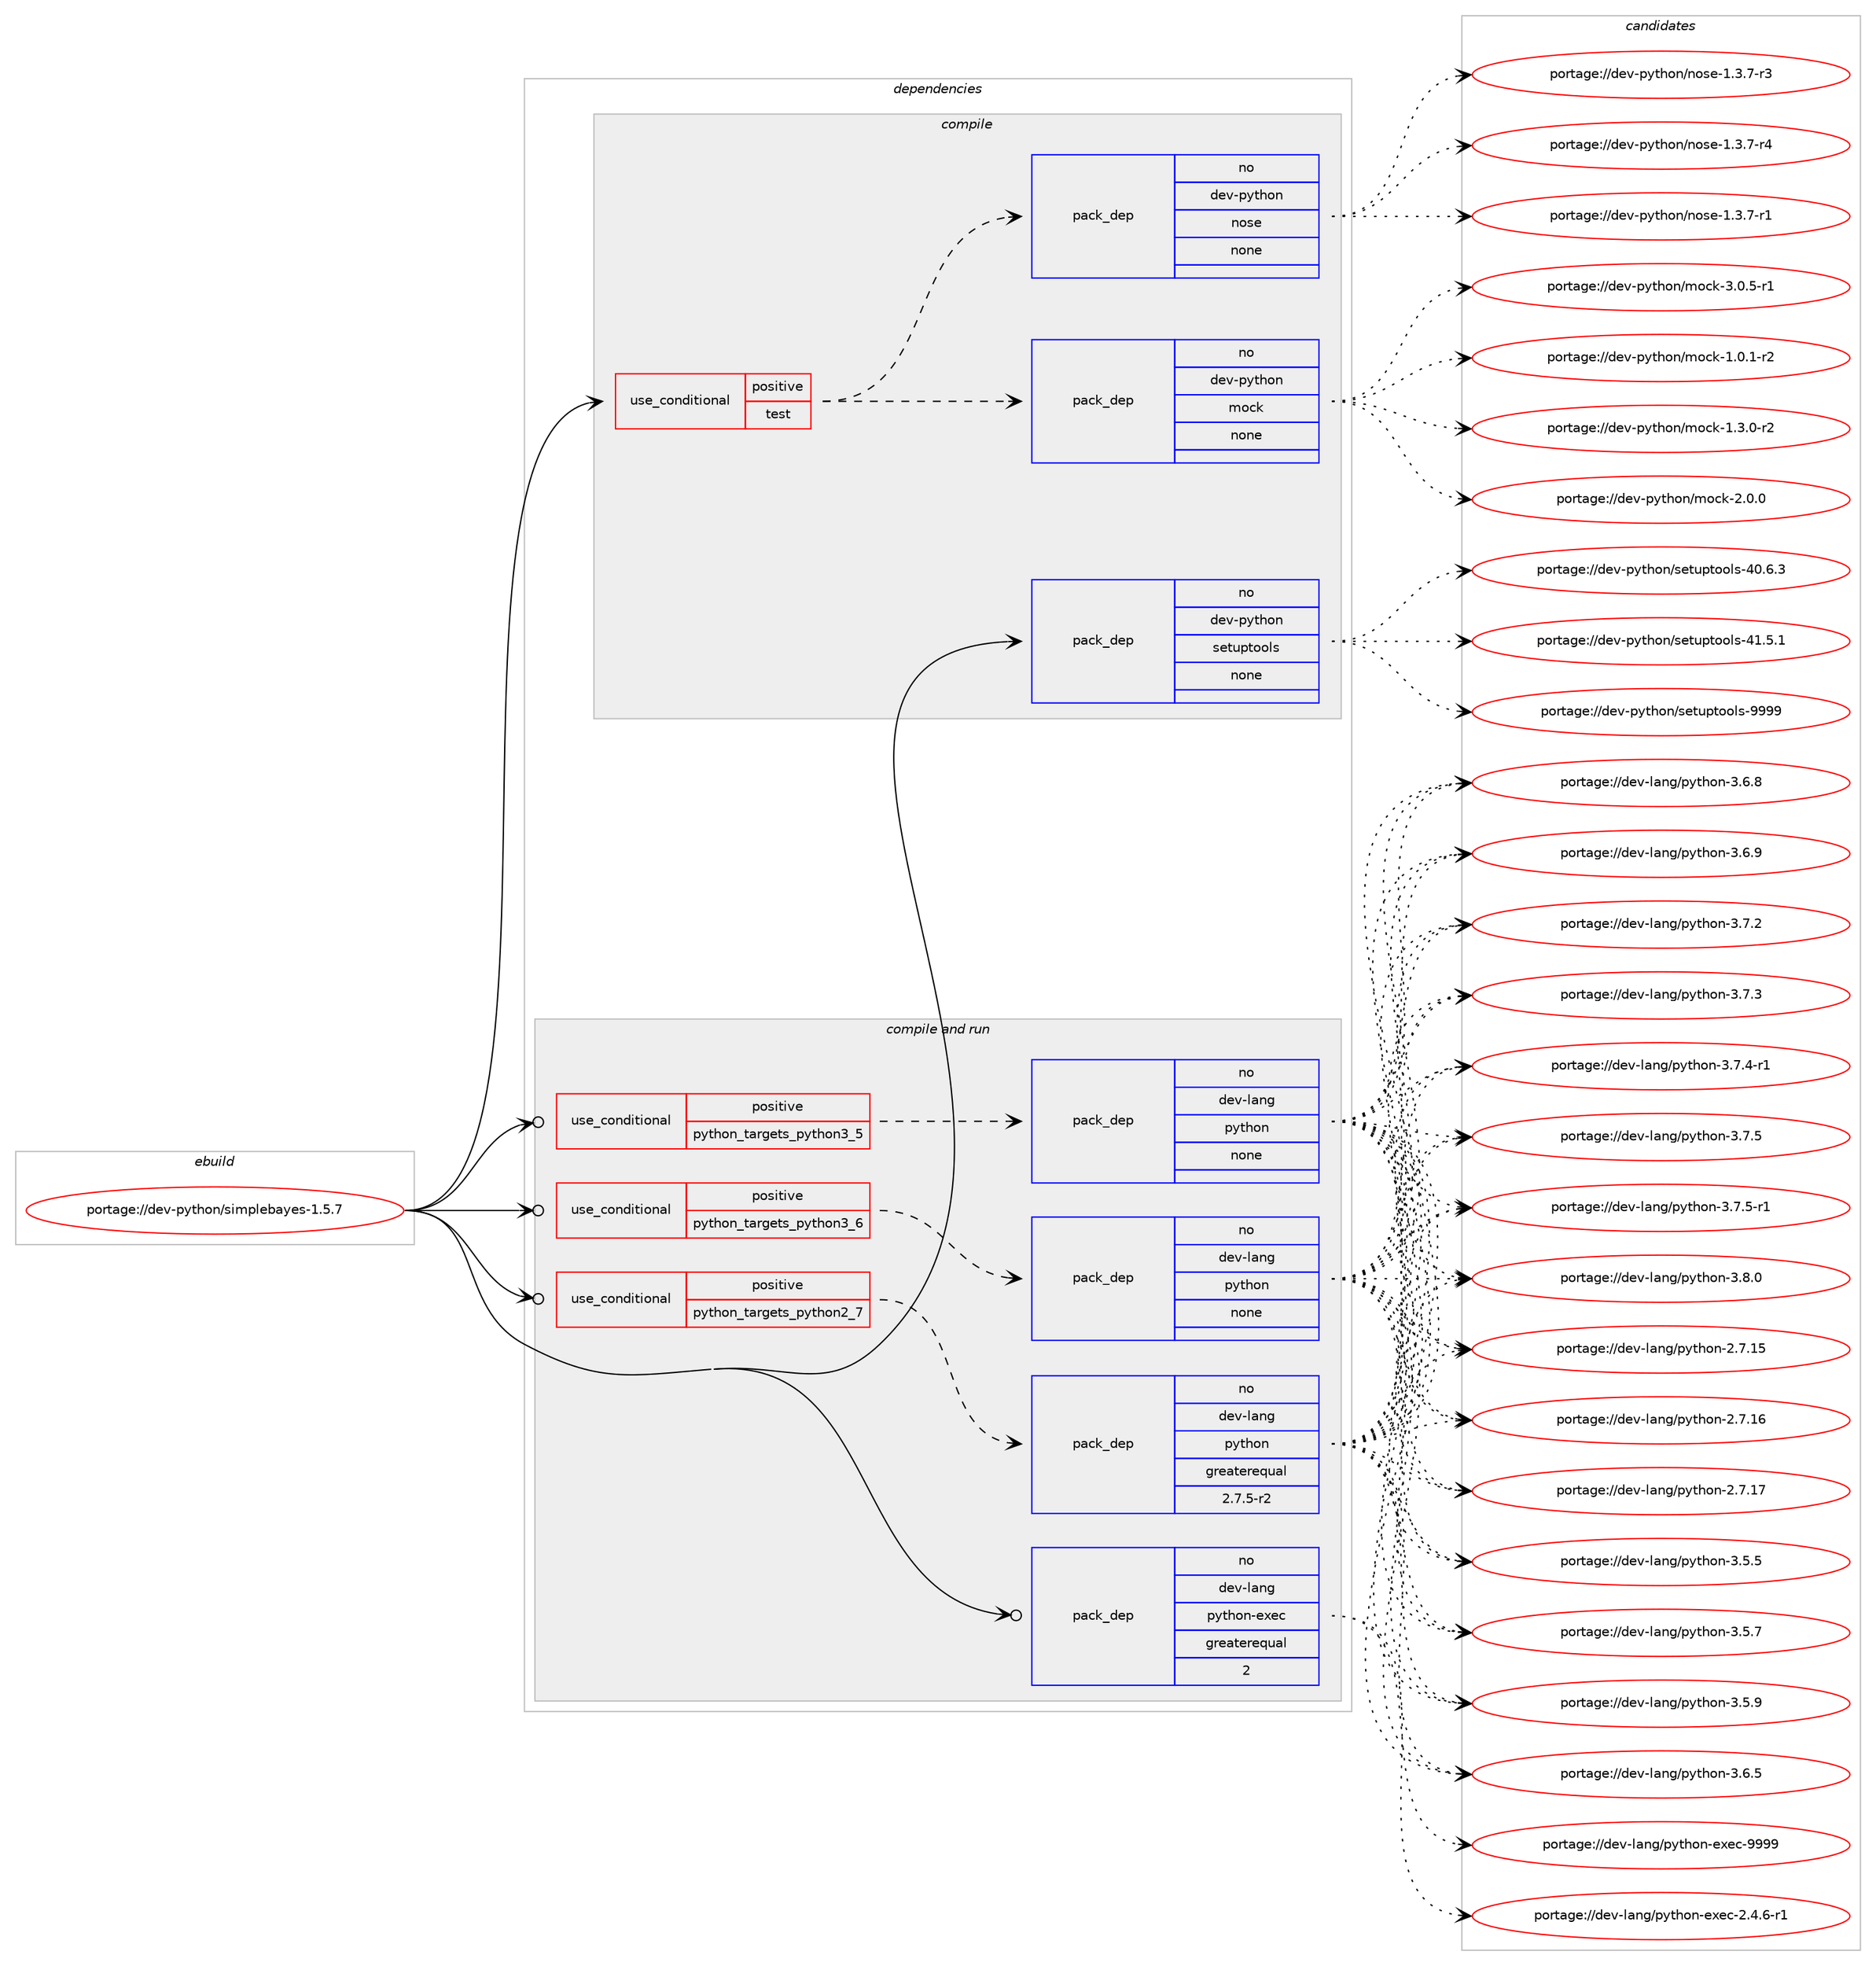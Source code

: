 digraph prolog {

# *************
# Graph options
# *************

newrank=true;
concentrate=true;
compound=true;
graph [rankdir=LR,fontname=Helvetica,fontsize=10,ranksep=1.5];#, ranksep=2.5, nodesep=0.2];
edge  [arrowhead=vee];
node  [fontname=Helvetica,fontsize=10];

# **********
# The ebuild
# **********

subgraph cluster_leftcol {
color=gray;
rank=same;
label=<<i>ebuild</i>>;
id [label="portage://dev-python/simplebayes-1.5.7", color=red, width=4, href="../dev-python/simplebayes-1.5.7.svg"];
}

# ****************
# The dependencies
# ****************

subgraph cluster_midcol {
color=gray;
label=<<i>dependencies</i>>;
subgraph cluster_compile {
fillcolor="#eeeeee";
style=filled;
label=<<i>compile</i>>;
subgraph cond38626 {
dependency172171 [label=<<TABLE BORDER="0" CELLBORDER="1" CELLSPACING="0" CELLPADDING="4"><TR><TD ROWSPAN="3" CELLPADDING="10">use_conditional</TD></TR><TR><TD>positive</TD></TR><TR><TD>test</TD></TR></TABLE>>, shape=none, color=red];
subgraph pack130142 {
dependency172172 [label=<<TABLE BORDER="0" CELLBORDER="1" CELLSPACING="0" CELLPADDING="4" WIDTH="220"><TR><TD ROWSPAN="6" CELLPADDING="30">pack_dep</TD></TR><TR><TD WIDTH="110">no</TD></TR><TR><TD>dev-python</TD></TR><TR><TD>mock</TD></TR><TR><TD>none</TD></TR><TR><TD></TD></TR></TABLE>>, shape=none, color=blue];
}
dependency172171:e -> dependency172172:w [weight=20,style="dashed",arrowhead="vee"];
subgraph pack130143 {
dependency172173 [label=<<TABLE BORDER="0" CELLBORDER="1" CELLSPACING="0" CELLPADDING="4" WIDTH="220"><TR><TD ROWSPAN="6" CELLPADDING="30">pack_dep</TD></TR><TR><TD WIDTH="110">no</TD></TR><TR><TD>dev-python</TD></TR><TR><TD>nose</TD></TR><TR><TD>none</TD></TR><TR><TD></TD></TR></TABLE>>, shape=none, color=blue];
}
dependency172171:e -> dependency172173:w [weight=20,style="dashed",arrowhead="vee"];
}
id:e -> dependency172171:w [weight=20,style="solid",arrowhead="vee"];
subgraph pack130144 {
dependency172174 [label=<<TABLE BORDER="0" CELLBORDER="1" CELLSPACING="0" CELLPADDING="4" WIDTH="220"><TR><TD ROWSPAN="6" CELLPADDING="30">pack_dep</TD></TR><TR><TD WIDTH="110">no</TD></TR><TR><TD>dev-python</TD></TR><TR><TD>setuptools</TD></TR><TR><TD>none</TD></TR><TR><TD></TD></TR></TABLE>>, shape=none, color=blue];
}
id:e -> dependency172174:w [weight=20,style="solid",arrowhead="vee"];
}
subgraph cluster_compileandrun {
fillcolor="#eeeeee";
style=filled;
label=<<i>compile and run</i>>;
subgraph cond38627 {
dependency172175 [label=<<TABLE BORDER="0" CELLBORDER="1" CELLSPACING="0" CELLPADDING="4"><TR><TD ROWSPAN="3" CELLPADDING="10">use_conditional</TD></TR><TR><TD>positive</TD></TR><TR><TD>python_targets_python2_7</TD></TR></TABLE>>, shape=none, color=red];
subgraph pack130145 {
dependency172176 [label=<<TABLE BORDER="0" CELLBORDER="1" CELLSPACING="0" CELLPADDING="4" WIDTH="220"><TR><TD ROWSPAN="6" CELLPADDING="30">pack_dep</TD></TR><TR><TD WIDTH="110">no</TD></TR><TR><TD>dev-lang</TD></TR><TR><TD>python</TD></TR><TR><TD>greaterequal</TD></TR><TR><TD>2.7.5-r2</TD></TR></TABLE>>, shape=none, color=blue];
}
dependency172175:e -> dependency172176:w [weight=20,style="dashed",arrowhead="vee"];
}
id:e -> dependency172175:w [weight=20,style="solid",arrowhead="odotvee"];
subgraph cond38628 {
dependency172177 [label=<<TABLE BORDER="0" CELLBORDER="1" CELLSPACING="0" CELLPADDING="4"><TR><TD ROWSPAN="3" CELLPADDING="10">use_conditional</TD></TR><TR><TD>positive</TD></TR><TR><TD>python_targets_python3_5</TD></TR></TABLE>>, shape=none, color=red];
subgraph pack130146 {
dependency172178 [label=<<TABLE BORDER="0" CELLBORDER="1" CELLSPACING="0" CELLPADDING="4" WIDTH="220"><TR><TD ROWSPAN="6" CELLPADDING="30">pack_dep</TD></TR><TR><TD WIDTH="110">no</TD></TR><TR><TD>dev-lang</TD></TR><TR><TD>python</TD></TR><TR><TD>none</TD></TR><TR><TD></TD></TR></TABLE>>, shape=none, color=blue];
}
dependency172177:e -> dependency172178:w [weight=20,style="dashed",arrowhead="vee"];
}
id:e -> dependency172177:w [weight=20,style="solid",arrowhead="odotvee"];
subgraph cond38629 {
dependency172179 [label=<<TABLE BORDER="0" CELLBORDER="1" CELLSPACING="0" CELLPADDING="4"><TR><TD ROWSPAN="3" CELLPADDING="10">use_conditional</TD></TR><TR><TD>positive</TD></TR><TR><TD>python_targets_python3_6</TD></TR></TABLE>>, shape=none, color=red];
subgraph pack130147 {
dependency172180 [label=<<TABLE BORDER="0" CELLBORDER="1" CELLSPACING="0" CELLPADDING="4" WIDTH="220"><TR><TD ROWSPAN="6" CELLPADDING="30">pack_dep</TD></TR><TR><TD WIDTH="110">no</TD></TR><TR><TD>dev-lang</TD></TR><TR><TD>python</TD></TR><TR><TD>none</TD></TR><TR><TD></TD></TR></TABLE>>, shape=none, color=blue];
}
dependency172179:e -> dependency172180:w [weight=20,style="dashed",arrowhead="vee"];
}
id:e -> dependency172179:w [weight=20,style="solid",arrowhead="odotvee"];
subgraph pack130148 {
dependency172181 [label=<<TABLE BORDER="0" CELLBORDER="1" CELLSPACING="0" CELLPADDING="4" WIDTH="220"><TR><TD ROWSPAN="6" CELLPADDING="30">pack_dep</TD></TR><TR><TD WIDTH="110">no</TD></TR><TR><TD>dev-lang</TD></TR><TR><TD>python-exec</TD></TR><TR><TD>greaterequal</TD></TR><TR><TD>2</TD></TR></TABLE>>, shape=none, color=blue];
}
id:e -> dependency172181:w [weight=20,style="solid",arrowhead="odotvee"];
}
subgraph cluster_run {
fillcolor="#eeeeee";
style=filled;
label=<<i>run</i>>;
}
}

# **************
# The candidates
# **************

subgraph cluster_choices {
rank=same;
color=gray;
label=<<i>candidates</i>>;

subgraph choice130142 {
color=black;
nodesep=1;
choiceportage1001011184511212111610411111047109111991074549464846494511450 [label="portage://dev-python/mock-1.0.1-r2", color=red, width=4,href="../dev-python/mock-1.0.1-r2.svg"];
choiceportage1001011184511212111610411111047109111991074549465146484511450 [label="portage://dev-python/mock-1.3.0-r2", color=red, width=4,href="../dev-python/mock-1.3.0-r2.svg"];
choiceportage100101118451121211161041111104710911199107455046484648 [label="portage://dev-python/mock-2.0.0", color=red, width=4,href="../dev-python/mock-2.0.0.svg"];
choiceportage1001011184511212111610411111047109111991074551464846534511449 [label="portage://dev-python/mock-3.0.5-r1", color=red, width=4,href="../dev-python/mock-3.0.5-r1.svg"];
dependency172172:e -> choiceportage1001011184511212111610411111047109111991074549464846494511450:w [style=dotted,weight="100"];
dependency172172:e -> choiceportage1001011184511212111610411111047109111991074549465146484511450:w [style=dotted,weight="100"];
dependency172172:e -> choiceportage100101118451121211161041111104710911199107455046484648:w [style=dotted,weight="100"];
dependency172172:e -> choiceportage1001011184511212111610411111047109111991074551464846534511449:w [style=dotted,weight="100"];
}
subgraph choice130143 {
color=black;
nodesep=1;
choiceportage10010111845112121116104111110471101111151014549465146554511449 [label="portage://dev-python/nose-1.3.7-r1", color=red, width=4,href="../dev-python/nose-1.3.7-r1.svg"];
choiceportage10010111845112121116104111110471101111151014549465146554511451 [label="portage://dev-python/nose-1.3.7-r3", color=red, width=4,href="../dev-python/nose-1.3.7-r3.svg"];
choiceportage10010111845112121116104111110471101111151014549465146554511452 [label="portage://dev-python/nose-1.3.7-r4", color=red, width=4,href="../dev-python/nose-1.3.7-r4.svg"];
dependency172173:e -> choiceportage10010111845112121116104111110471101111151014549465146554511449:w [style=dotted,weight="100"];
dependency172173:e -> choiceportage10010111845112121116104111110471101111151014549465146554511451:w [style=dotted,weight="100"];
dependency172173:e -> choiceportage10010111845112121116104111110471101111151014549465146554511452:w [style=dotted,weight="100"];
}
subgraph choice130144 {
color=black;
nodesep=1;
choiceportage100101118451121211161041111104711510111611711211611111110811545524846544651 [label="portage://dev-python/setuptools-40.6.3", color=red, width=4,href="../dev-python/setuptools-40.6.3.svg"];
choiceportage100101118451121211161041111104711510111611711211611111110811545524946534649 [label="portage://dev-python/setuptools-41.5.1", color=red, width=4,href="../dev-python/setuptools-41.5.1.svg"];
choiceportage10010111845112121116104111110471151011161171121161111111081154557575757 [label="portage://dev-python/setuptools-9999", color=red, width=4,href="../dev-python/setuptools-9999.svg"];
dependency172174:e -> choiceportage100101118451121211161041111104711510111611711211611111110811545524846544651:w [style=dotted,weight="100"];
dependency172174:e -> choiceportage100101118451121211161041111104711510111611711211611111110811545524946534649:w [style=dotted,weight="100"];
dependency172174:e -> choiceportage10010111845112121116104111110471151011161171121161111111081154557575757:w [style=dotted,weight="100"];
}
subgraph choice130145 {
color=black;
nodesep=1;
choiceportage10010111845108971101034711212111610411111045504655464953 [label="portage://dev-lang/python-2.7.15", color=red, width=4,href="../dev-lang/python-2.7.15.svg"];
choiceportage10010111845108971101034711212111610411111045504655464954 [label="portage://dev-lang/python-2.7.16", color=red, width=4,href="../dev-lang/python-2.7.16.svg"];
choiceportage10010111845108971101034711212111610411111045504655464955 [label="portage://dev-lang/python-2.7.17", color=red, width=4,href="../dev-lang/python-2.7.17.svg"];
choiceportage100101118451089711010347112121116104111110455146534653 [label="portage://dev-lang/python-3.5.5", color=red, width=4,href="../dev-lang/python-3.5.5.svg"];
choiceportage100101118451089711010347112121116104111110455146534655 [label="portage://dev-lang/python-3.5.7", color=red, width=4,href="../dev-lang/python-3.5.7.svg"];
choiceportage100101118451089711010347112121116104111110455146534657 [label="portage://dev-lang/python-3.5.9", color=red, width=4,href="../dev-lang/python-3.5.9.svg"];
choiceportage100101118451089711010347112121116104111110455146544653 [label="portage://dev-lang/python-3.6.5", color=red, width=4,href="../dev-lang/python-3.6.5.svg"];
choiceportage100101118451089711010347112121116104111110455146544656 [label="portage://dev-lang/python-3.6.8", color=red, width=4,href="../dev-lang/python-3.6.8.svg"];
choiceportage100101118451089711010347112121116104111110455146544657 [label="portage://dev-lang/python-3.6.9", color=red, width=4,href="../dev-lang/python-3.6.9.svg"];
choiceportage100101118451089711010347112121116104111110455146554650 [label="portage://dev-lang/python-3.7.2", color=red, width=4,href="../dev-lang/python-3.7.2.svg"];
choiceportage100101118451089711010347112121116104111110455146554651 [label="portage://dev-lang/python-3.7.3", color=red, width=4,href="../dev-lang/python-3.7.3.svg"];
choiceportage1001011184510897110103471121211161041111104551465546524511449 [label="portage://dev-lang/python-3.7.4-r1", color=red, width=4,href="../dev-lang/python-3.7.4-r1.svg"];
choiceportage100101118451089711010347112121116104111110455146554653 [label="portage://dev-lang/python-3.7.5", color=red, width=4,href="../dev-lang/python-3.7.5.svg"];
choiceportage1001011184510897110103471121211161041111104551465546534511449 [label="portage://dev-lang/python-3.7.5-r1", color=red, width=4,href="../dev-lang/python-3.7.5-r1.svg"];
choiceportage100101118451089711010347112121116104111110455146564648 [label="portage://dev-lang/python-3.8.0", color=red, width=4,href="../dev-lang/python-3.8.0.svg"];
dependency172176:e -> choiceportage10010111845108971101034711212111610411111045504655464953:w [style=dotted,weight="100"];
dependency172176:e -> choiceportage10010111845108971101034711212111610411111045504655464954:w [style=dotted,weight="100"];
dependency172176:e -> choiceportage10010111845108971101034711212111610411111045504655464955:w [style=dotted,weight="100"];
dependency172176:e -> choiceportage100101118451089711010347112121116104111110455146534653:w [style=dotted,weight="100"];
dependency172176:e -> choiceportage100101118451089711010347112121116104111110455146534655:w [style=dotted,weight="100"];
dependency172176:e -> choiceportage100101118451089711010347112121116104111110455146534657:w [style=dotted,weight="100"];
dependency172176:e -> choiceportage100101118451089711010347112121116104111110455146544653:w [style=dotted,weight="100"];
dependency172176:e -> choiceportage100101118451089711010347112121116104111110455146544656:w [style=dotted,weight="100"];
dependency172176:e -> choiceportage100101118451089711010347112121116104111110455146544657:w [style=dotted,weight="100"];
dependency172176:e -> choiceportage100101118451089711010347112121116104111110455146554650:w [style=dotted,weight="100"];
dependency172176:e -> choiceportage100101118451089711010347112121116104111110455146554651:w [style=dotted,weight="100"];
dependency172176:e -> choiceportage1001011184510897110103471121211161041111104551465546524511449:w [style=dotted,weight="100"];
dependency172176:e -> choiceportage100101118451089711010347112121116104111110455146554653:w [style=dotted,weight="100"];
dependency172176:e -> choiceportage1001011184510897110103471121211161041111104551465546534511449:w [style=dotted,weight="100"];
dependency172176:e -> choiceportage100101118451089711010347112121116104111110455146564648:w [style=dotted,weight="100"];
}
subgraph choice130146 {
color=black;
nodesep=1;
choiceportage10010111845108971101034711212111610411111045504655464953 [label="portage://dev-lang/python-2.7.15", color=red, width=4,href="../dev-lang/python-2.7.15.svg"];
choiceportage10010111845108971101034711212111610411111045504655464954 [label="portage://dev-lang/python-2.7.16", color=red, width=4,href="../dev-lang/python-2.7.16.svg"];
choiceportage10010111845108971101034711212111610411111045504655464955 [label="portage://dev-lang/python-2.7.17", color=red, width=4,href="../dev-lang/python-2.7.17.svg"];
choiceportage100101118451089711010347112121116104111110455146534653 [label="portage://dev-lang/python-3.5.5", color=red, width=4,href="../dev-lang/python-3.5.5.svg"];
choiceportage100101118451089711010347112121116104111110455146534655 [label="portage://dev-lang/python-3.5.7", color=red, width=4,href="../dev-lang/python-3.5.7.svg"];
choiceportage100101118451089711010347112121116104111110455146534657 [label="portage://dev-lang/python-3.5.9", color=red, width=4,href="../dev-lang/python-3.5.9.svg"];
choiceportage100101118451089711010347112121116104111110455146544653 [label="portage://dev-lang/python-3.6.5", color=red, width=4,href="../dev-lang/python-3.6.5.svg"];
choiceportage100101118451089711010347112121116104111110455146544656 [label="portage://dev-lang/python-3.6.8", color=red, width=4,href="../dev-lang/python-3.6.8.svg"];
choiceportage100101118451089711010347112121116104111110455146544657 [label="portage://dev-lang/python-3.6.9", color=red, width=4,href="../dev-lang/python-3.6.9.svg"];
choiceportage100101118451089711010347112121116104111110455146554650 [label="portage://dev-lang/python-3.7.2", color=red, width=4,href="../dev-lang/python-3.7.2.svg"];
choiceportage100101118451089711010347112121116104111110455146554651 [label="portage://dev-lang/python-3.7.3", color=red, width=4,href="../dev-lang/python-3.7.3.svg"];
choiceportage1001011184510897110103471121211161041111104551465546524511449 [label="portage://dev-lang/python-3.7.4-r1", color=red, width=4,href="../dev-lang/python-3.7.4-r1.svg"];
choiceportage100101118451089711010347112121116104111110455146554653 [label="portage://dev-lang/python-3.7.5", color=red, width=4,href="../dev-lang/python-3.7.5.svg"];
choiceportage1001011184510897110103471121211161041111104551465546534511449 [label="portage://dev-lang/python-3.7.5-r1", color=red, width=4,href="../dev-lang/python-3.7.5-r1.svg"];
choiceportage100101118451089711010347112121116104111110455146564648 [label="portage://dev-lang/python-3.8.0", color=red, width=4,href="../dev-lang/python-3.8.0.svg"];
dependency172178:e -> choiceportage10010111845108971101034711212111610411111045504655464953:w [style=dotted,weight="100"];
dependency172178:e -> choiceportage10010111845108971101034711212111610411111045504655464954:w [style=dotted,weight="100"];
dependency172178:e -> choiceportage10010111845108971101034711212111610411111045504655464955:w [style=dotted,weight="100"];
dependency172178:e -> choiceportage100101118451089711010347112121116104111110455146534653:w [style=dotted,weight="100"];
dependency172178:e -> choiceportage100101118451089711010347112121116104111110455146534655:w [style=dotted,weight="100"];
dependency172178:e -> choiceportage100101118451089711010347112121116104111110455146534657:w [style=dotted,weight="100"];
dependency172178:e -> choiceportage100101118451089711010347112121116104111110455146544653:w [style=dotted,weight="100"];
dependency172178:e -> choiceportage100101118451089711010347112121116104111110455146544656:w [style=dotted,weight="100"];
dependency172178:e -> choiceportage100101118451089711010347112121116104111110455146544657:w [style=dotted,weight="100"];
dependency172178:e -> choiceportage100101118451089711010347112121116104111110455146554650:w [style=dotted,weight="100"];
dependency172178:e -> choiceportage100101118451089711010347112121116104111110455146554651:w [style=dotted,weight="100"];
dependency172178:e -> choiceportage1001011184510897110103471121211161041111104551465546524511449:w [style=dotted,weight="100"];
dependency172178:e -> choiceportage100101118451089711010347112121116104111110455146554653:w [style=dotted,weight="100"];
dependency172178:e -> choiceportage1001011184510897110103471121211161041111104551465546534511449:w [style=dotted,weight="100"];
dependency172178:e -> choiceportage100101118451089711010347112121116104111110455146564648:w [style=dotted,weight="100"];
}
subgraph choice130147 {
color=black;
nodesep=1;
choiceportage10010111845108971101034711212111610411111045504655464953 [label="portage://dev-lang/python-2.7.15", color=red, width=4,href="../dev-lang/python-2.7.15.svg"];
choiceportage10010111845108971101034711212111610411111045504655464954 [label="portage://dev-lang/python-2.7.16", color=red, width=4,href="../dev-lang/python-2.7.16.svg"];
choiceportage10010111845108971101034711212111610411111045504655464955 [label="portage://dev-lang/python-2.7.17", color=red, width=4,href="../dev-lang/python-2.7.17.svg"];
choiceportage100101118451089711010347112121116104111110455146534653 [label="portage://dev-lang/python-3.5.5", color=red, width=4,href="../dev-lang/python-3.5.5.svg"];
choiceportage100101118451089711010347112121116104111110455146534655 [label="portage://dev-lang/python-3.5.7", color=red, width=4,href="../dev-lang/python-3.5.7.svg"];
choiceportage100101118451089711010347112121116104111110455146534657 [label="portage://dev-lang/python-3.5.9", color=red, width=4,href="../dev-lang/python-3.5.9.svg"];
choiceportage100101118451089711010347112121116104111110455146544653 [label="portage://dev-lang/python-3.6.5", color=red, width=4,href="../dev-lang/python-3.6.5.svg"];
choiceportage100101118451089711010347112121116104111110455146544656 [label="portage://dev-lang/python-3.6.8", color=red, width=4,href="../dev-lang/python-3.6.8.svg"];
choiceportage100101118451089711010347112121116104111110455146544657 [label="portage://dev-lang/python-3.6.9", color=red, width=4,href="../dev-lang/python-3.6.9.svg"];
choiceportage100101118451089711010347112121116104111110455146554650 [label="portage://dev-lang/python-3.7.2", color=red, width=4,href="../dev-lang/python-3.7.2.svg"];
choiceportage100101118451089711010347112121116104111110455146554651 [label="portage://dev-lang/python-3.7.3", color=red, width=4,href="../dev-lang/python-3.7.3.svg"];
choiceportage1001011184510897110103471121211161041111104551465546524511449 [label="portage://dev-lang/python-3.7.4-r1", color=red, width=4,href="../dev-lang/python-3.7.4-r1.svg"];
choiceportage100101118451089711010347112121116104111110455146554653 [label="portage://dev-lang/python-3.7.5", color=red, width=4,href="../dev-lang/python-3.7.5.svg"];
choiceportage1001011184510897110103471121211161041111104551465546534511449 [label="portage://dev-lang/python-3.7.5-r1", color=red, width=4,href="../dev-lang/python-3.7.5-r1.svg"];
choiceportage100101118451089711010347112121116104111110455146564648 [label="portage://dev-lang/python-3.8.0", color=red, width=4,href="../dev-lang/python-3.8.0.svg"];
dependency172180:e -> choiceportage10010111845108971101034711212111610411111045504655464953:w [style=dotted,weight="100"];
dependency172180:e -> choiceportage10010111845108971101034711212111610411111045504655464954:w [style=dotted,weight="100"];
dependency172180:e -> choiceportage10010111845108971101034711212111610411111045504655464955:w [style=dotted,weight="100"];
dependency172180:e -> choiceportage100101118451089711010347112121116104111110455146534653:w [style=dotted,weight="100"];
dependency172180:e -> choiceportage100101118451089711010347112121116104111110455146534655:w [style=dotted,weight="100"];
dependency172180:e -> choiceportage100101118451089711010347112121116104111110455146534657:w [style=dotted,weight="100"];
dependency172180:e -> choiceportage100101118451089711010347112121116104111110455146544653:w [style=dotted,weight="100"];
dependency172180:e -> choiceportage100101118451089711010347112121116104111110455146544656:w [style=dotted,weight="100"];
dependency172180:e -> choiceportage100101118451089711010347112121116104111110455146544657:w [style=dotted,weight="100"];
dependency172180:e -> choiceportage100101118451089711010347112121116104111110455146554650:w [style=dotted,weight="100"];
dependency172180:e -> choiceportage100101118451089711010347112121116104111110455146554651:w [style=dotted,weight="100"];
dependency172180:e -> choiceportage1001011184510897110103471121211161041111104551465546524511449:w [style=dotted,weight="100"];
dependency172180:e -> choiceportage100101118451089711010347112121116104111110455146554653:w [style=dotted,weight="100"];
dependency172180:e -> choiceportage1001011184510897110103471121211161041111104551465546534511449:w [style=dotted,weight="100"];
dependency172180:e -> choiceportage100101118451089711010347112121116104111110455146564648:w [style=dotted,weight="100"];
}
subgraph choice130148 {
color=black;
nodesep=1;
choiceportage10010111845108971101034711212111610411111045101120101994550465246544511449 [label="portage://dev-lang/python-exec-2.4.6-r1", color=red, width=4,href="../dev-lang/python-exec-2.4.6-r1.svg"];
choiceportage10010111845108971101034711212111610411111045101120101994557575757 [label="portage://dev-lang/python-exec-9999", color=red, width=4,href="../dev-lang/python-exec-9999.svg"];
dependency172181:e -> choiceportage10010111845108971101034711212111610411111045101120101994550465246544511449:w [style=dotted,weight="100"];
dependency172181:e -> choiceportage10010111845108971101034711212111610411111045101120101994557575757:w [style=dotted,weight="100"];
}
}

}
